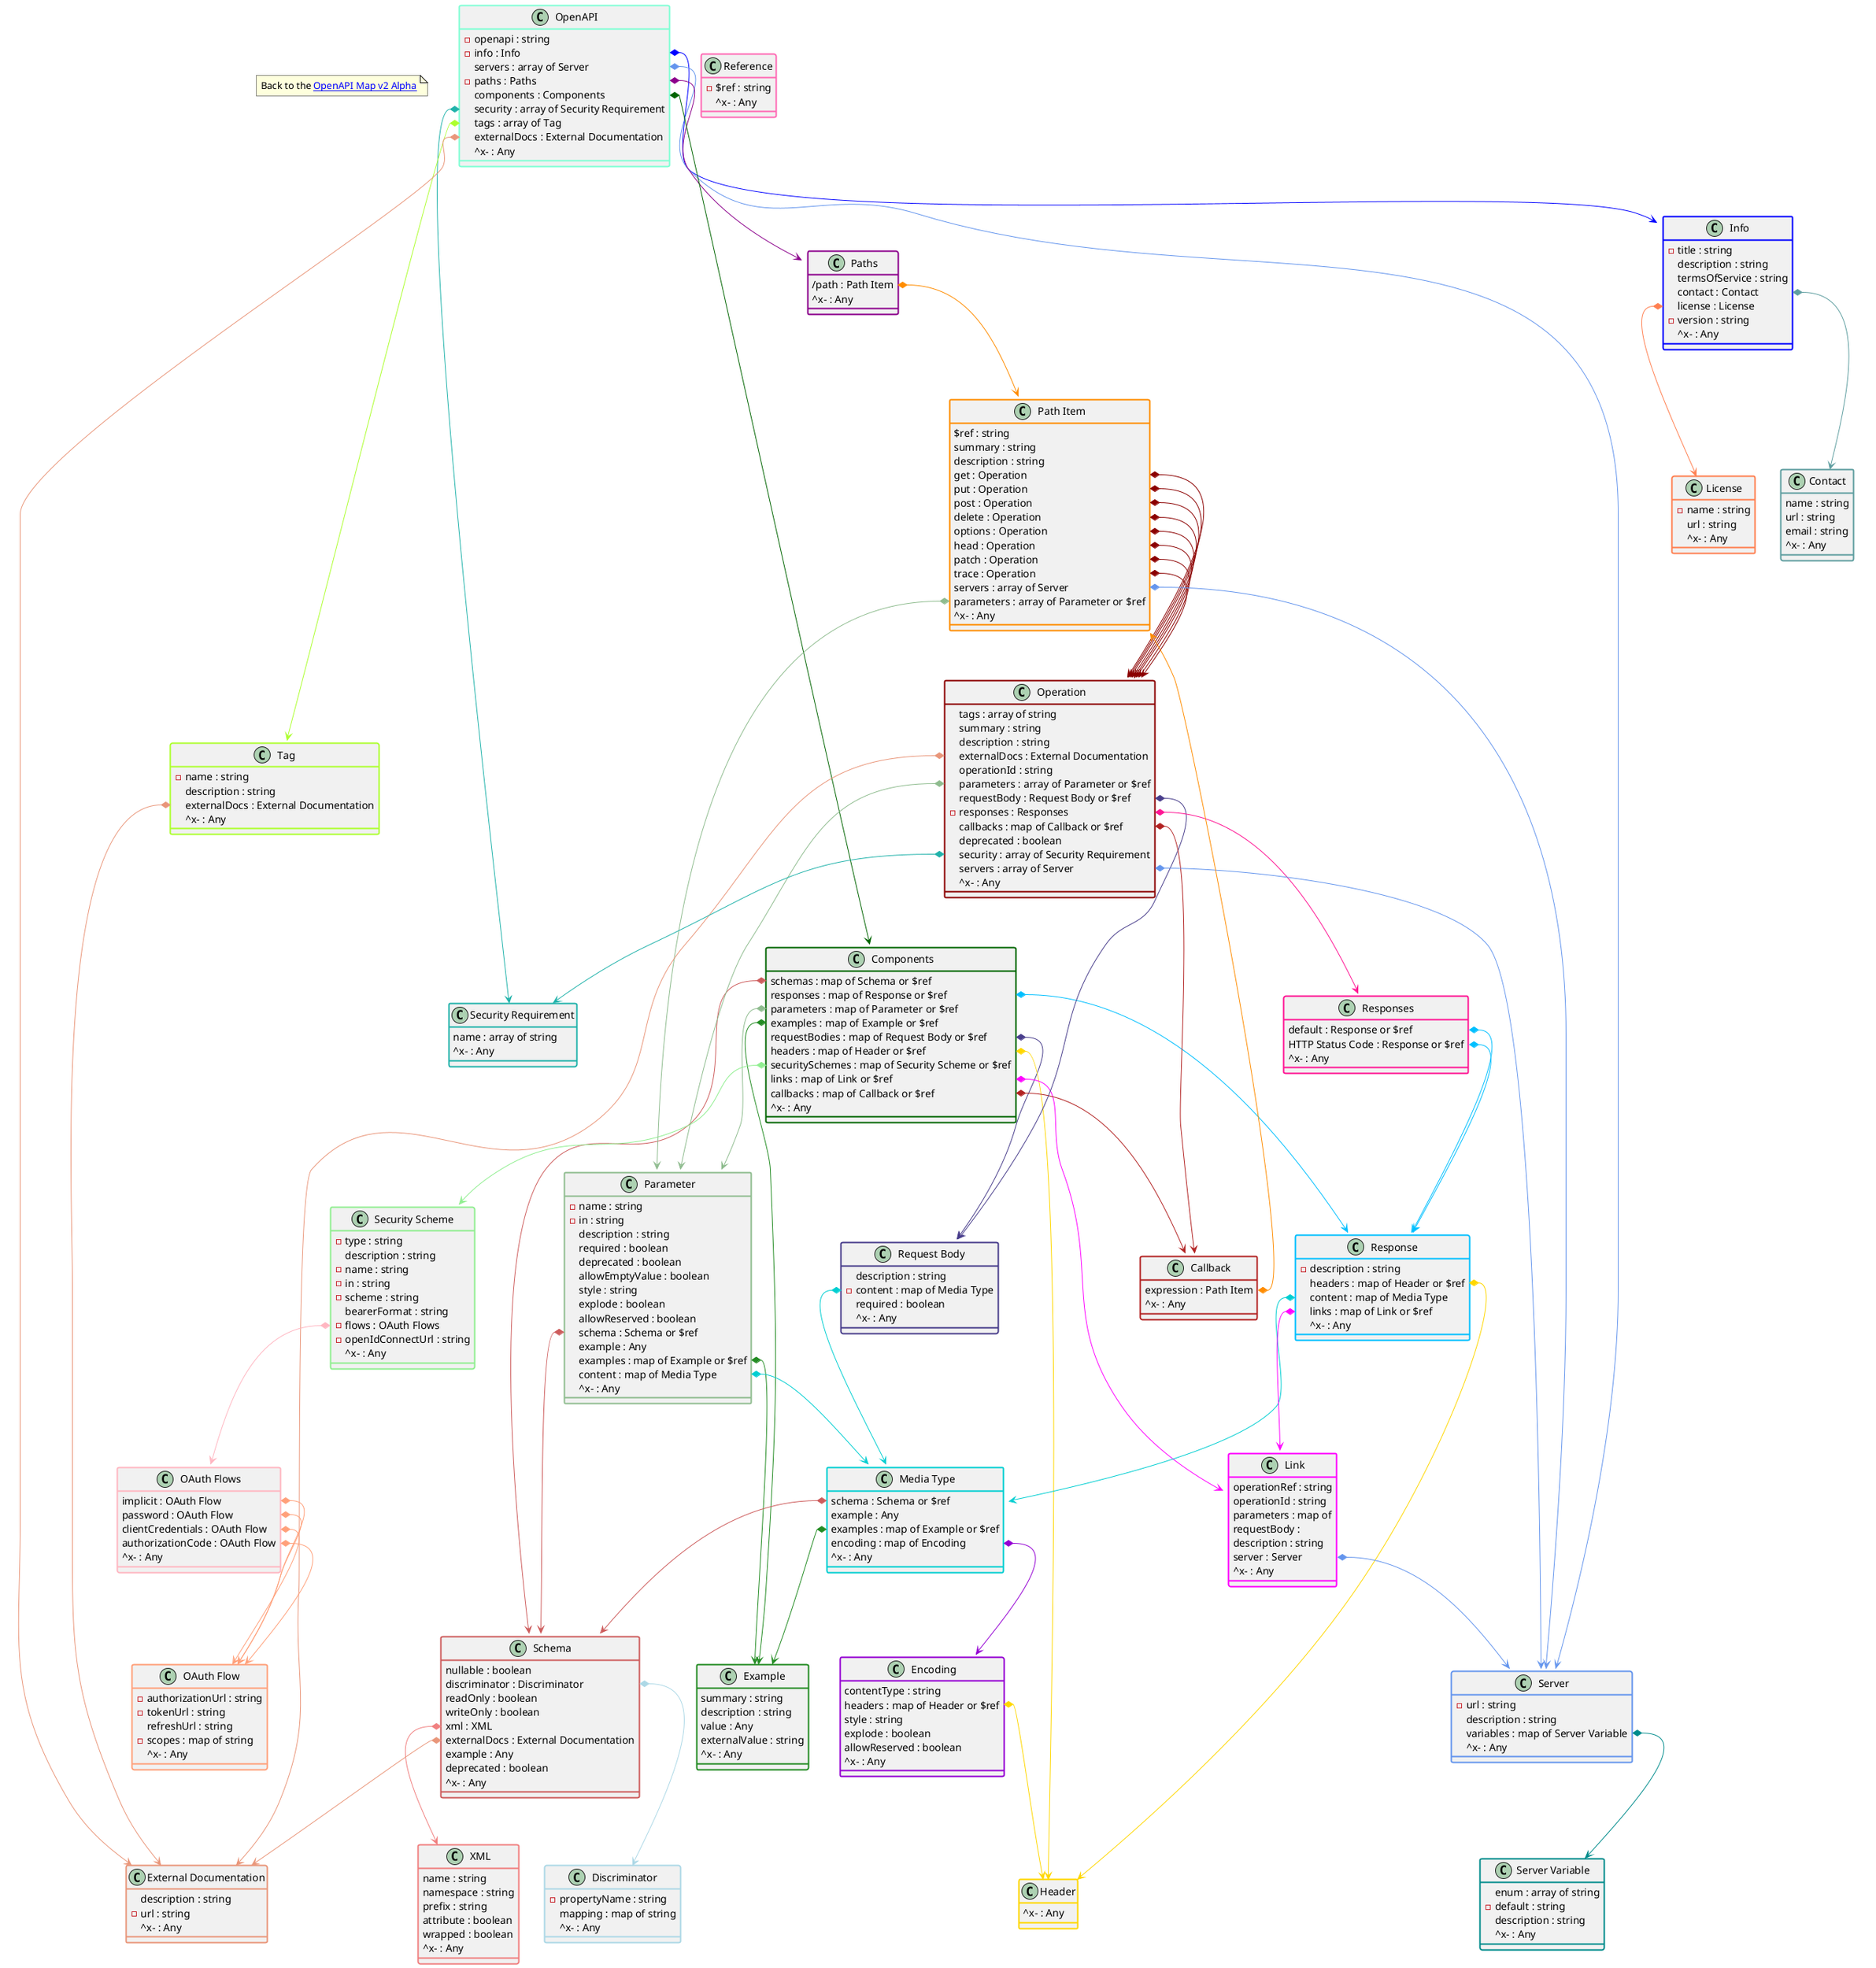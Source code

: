 @startuml
note "Back to the [[/oas-data-viewer-web-component OpenAPI Map v2 Alpha]]" as TITLE
class "OpenAPI" #line:Aquamarine;line.bold {
  -openapi : string
  -info : Info
  servers : array of Server
  -paths : Paths
  components : Components
  security : array of Security Requirement
  tags : array of Tag
  externalDocs : External Documentation
  ^x- : Any
}
"OpenAPI::info"*-->"Info" #Blue
"OpenAPI::servers"*-->"Server" #CornflowerBlue
"OpenAPI::paths"*-->"Paths" #DarkMagenta
"OpenAPI::components"*-->"Components" #DarkGreen
"OpenAPI::security"*-->"Security Requirement" #LightSeaGreen
"OpenAPI::tags"*-->"Tag" #GreenYellow
"OpenAPI::externalDocs"*-->"External Documentation" #DarkSalmon

class "Info" #line:Blue;line.bold {
  -title : string
  description : string
  termsOfService : string
  contact : Contact
  license : License
  -version : string
  ^x- : Any
}
"Info::contact"*-->"Contact" #CadetBlue
"Info::license"*-->"License" #Coral

class "Contact" #line:CadetBlue;line.bold {
  name : string
  url : string
  email : string
  ^x- : Any
}

class "License" #line:Coral;line.bold {
  -name : string
  url : string
  ^x- : Any
}

class "Server" #line:CornflowerBlue;line.bold {
  -url : string
  description : string
  variables : map of Server Variable
  ^x- : Any
}
"Server::variables"*-->"Server Variable" #DarkCyan

class "Server Variable" #line:DarkCyan;line.bold {
  enum : array of string
  -default : string
  description : string
  ^x- : Any
}

class "Components" #line:DarkGreen;line.bold {
  schemas : map of Schema or $ref
  responses : map of Response or $ref
  parameters : map of Parameter or $ref
  examples : map of Example or $ref
  requestBodies : map of Request Body or $ref
  headers : map of Header or $ref
  securitySchemes : map of Security Scheme or $ref
  links : map of Link or $ref
  callbacks : map of Callback or $ref
  ^x- : Any
}
"Components::schemas"*-->"Schema" #IndianRed
"Components::responses"*-->"Response" #DeepSkyBlue
"Components::parameters"*-->"Parameter" #DarkSeaGreen
"Components::examples"*-->"Example" #ForestGreen
"Components::requestBodies"*-->"Request Body" #DarkSlateBlue
"Components::headers"*-->"Header" #Gold
"Components::securitySchemes"*-->"Security Scheme" #LightGreen
"Components::links"*-->"Link" #Fuchsia
"Components::callbacks"*-->"Callback" #FireBrick

class "Paths" #line:DarkMagenta;line.bold {
  /path : Path Item
  ^x- : Any
}
"Paths::/path"*-->"Path Item" #DarkOrange

class "Path Item" #line:DarkOrange;line.bold {
  $ref : string
  summary : string
  description : string
  get : Operation
  put : Operation
  post : Operation
  delete : Operation
  options : Operation
  head : Operation
  patch : Operation
  trace : Operation
  servers : array of Server
  parameters : array of Parameter or $ref
  ^x- : Any
}
"Path Item::get"*-->"Operation" #DarkRed
"Path Item::put"*-->"Operation" #DarkRed
"Path Item::post"*-->"Operation" #DarkRed
"Path Item::delete"*-->"Operation" #DarkRed
"Path Item::options"*-->"Operation" #DarkRed
"Path Item::head"*-->"Operation" #DarkRed
"Path Item::patch"*-->"Operation" #DarkRed
"Path Item::trace"*-->"Operation" #DarkRed
"Path Item::servers"*-->"Server" #CornflowerBlue
"Path Item::parameters"*-->"Parameter" #DarkSeaGreen

class "Operation" #line:DarkRed;line.bold {
  tags : array of string
  summary : string
  description : string
  externalDocs : External Documentation
  operationId : string
  parameters : array of Parameter or $ref
  requestBody : Request Body or $ref
  -responses : Responses
  callbacks : map of Callback or $ref
  deprecated : boolean
  security : array of Security Requirement
  servers : array of Server
  ^x- : Any
}
"Operation::externalDocs"*-->"External Documentation" #DarkSalmon
"Operation::parameters"*-->"Parameter" #DarkSeaGreen
"Operation::requestBody"*-->"Request Body" #DarkSlateBlue
"Operation::responses"*-->"Responses" #DeepPink
"Operation::callbacks"*-->"Callback" #FireBrick
"Operation::security"*-->"Security Requirement" #LightSeaGreen
"Operation::servers"*-->"Server" #CornflowerBlue

class "External Documentation" #line:DarkSalmon;line.bold {
  description : string
  -url : string
  ^x- : Any
}

class "Parameter" #line:DarkSeaGreen;line.bold {
  -name : string
  -in : string
  description : string
  required : boolean
  deprecated : boolean
  allowEmptyValue : boolean
  style : string
  explode : boolean
  allowReserved : boolean
  schema : Schema or $ref
  example : Any
  examples : map of Example or $ref
  content : map of Media Type
  ^x- : Any
}
"Parameter::schema"*-->"Schema" #IndianRed
"Parameter::examples"*-->"Example" #ForestGreen
"Parameter::content"*-->"Media Type" #DarkTurquoise

class "Request Body" #line:DarkSlateBlue;line.bold {
  description : string
  -content : map of Media Type
  required : boolean
  ^x- : Any
}
"Request Body::content"*-->"Media Type" #DarkTurquoise

class "Media Type" #line:DarkTurquoise;line.bold {
  schema : Schema or $ref
  example : Any
  examples : map of Example or $ref
  encoding : map of Encoding
  ^x- : Any
}
"Media Type::schema"*-->"Schema" #IndianRed
"Media Type::examples"*-->"Example" #ForestGreen
"Media Type::encoding"*-->"Encoding" #DarkViolet

class "Encoding" #line:DarkViolet;line.bold {
  contentType : string
  headers : map of Header or $ref
  style : string
  explode : boolean
  allowReserved : boolean
  ^x- : Any
}
"Encoding::headers"*-->"Header" #Gold

class "Responses" #line:DeepPink;line.bold {
  default : Response or $ref
  HTTP Status Code : Response or $ref
  ^x- : Any
}
"Responses::default"*-->"Response" #DeepSkyBlue
"Responses::HTTP Status Code"*-->"Response" #DeepSkyBlue

class "Response" #line:DeepSkyBlue;line.bold {
  -description : string
  headers : map of Header or $ref
  content : map of Media Type
  links : map of Link or $ref
  ^x- : Any
}
"Response::headers"*-->"Header" #Gold
"Response::content"*-->"Media Type" #DarkTurquoise
"Response::links"*-->"Link" #Fuchsia

class "Callback" #line:FireBrick;line.bold {
  expression : Path Item
  ^x- : Any
}
"Callback::expression"*-->"Path Item" #DarkOrange

class "Example" #line:ForestGreen;line.bold {
  summary : string
  description : string
  value : Any
  externalValue : string
  ^x- : Any
}

class "Link" #line:Fuchsia;line.bold {
  operationRef : string
  operationId : string
  parameters : map of 
  requestBody : 
  description : string
  server : Server
  ^x- : Any
}
"Link::server"*-->"Server" #CornflowerBlue

class "Header" #line:Gold;line.bold {
  ^x- : Any
}

class "Tag" #line:GreenYellow;line.bold {
  -name : string
  description : string
  externalDocs : External Documentation
  ^x- : Any
}
"Tag::externalDocs"*-->"External Documentation" #DarkSalmon

class "Reference" #line:HotPink;line.bold {
  -$ref : string
  ^x- : Any
}

class "Schema" #line:IndianRed;line.bold {
  nullable : boolean
  discriminator : Discriminator
  readOnly : boolean
  writeOnly : boolean
  xml : XML
  externalDocs : External Documentation
  example : Any
  deprecated : boolean
  ^x- : Any
}
"Schema::discriminator"*-->"Discriminator" #LightBlue
"Schema::xml"*-->"XML" #LightCoral
"Schema::externalDocs"*-->"External Documentation" #DarkSalmon

class "Discriminator" #line:LightBlue;line.bold {
  -propertyName : string
  mapping : map of string
  ^x- : Any
}

class "XML" #line:LightCoral;line.bold {
  name : string
  namespace : string
  prefix : string
  attribute : boolean
  wrapped : boolean
  ^x- : Any
}

class "Security Scheme" #line:LightGreen;line.bold {
  -type : string
  description : string
  -name : string
  -in : string
  -scheme : string
  bearerFormat : string
  -flows : OAuth Flows
  -openIdConnectUrl : string
  ^x- : Any
}
"Security Scheme::flows"*-->"OAuth Flows" #LightPink

class "OAuth Flows" #line:LightPink;line.bold {
  implicit : OAuth Flow
  password : OAuth Flow
  clientCredentials : OAuth Flow
  authorizationCode : OAuth Flow
  ^x- : Any
}
"OAuth Flows::implicit"*-->"OAuth Flow" #LightSalmon
"OAuth Flows::password"*-->"OAuth Flow" #LightSalmon
"OAuth Flows::clientCredentials"*-->"OAuth Flow" #LightSalmon
"OAuth Flows::authorizationCode"*-->"OAuth Flow" #LightSalmon

class "OAuth Flow" #line:LightSalmon;line.bold {
  -authorizationUrl : string
  -tokenUrl : string
  refreshUrl : string
  -scopes : map of string
  ^x- : Any
}

class "Security Requirement" #line:LightSeaGreen;line.bold {
  name : array of string
  ^x- : Any
}

@enduml

